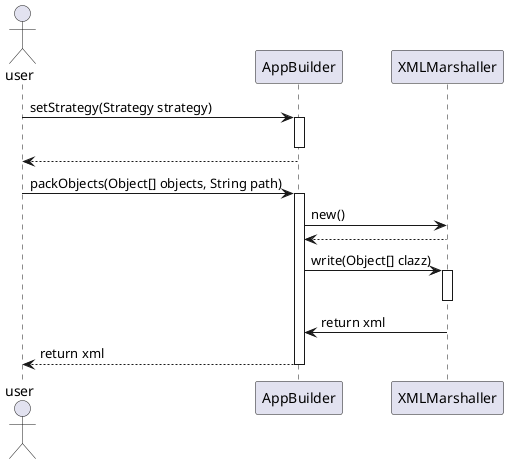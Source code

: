 @startuml
Actor user
user ->  AppBuilder:setStrategy(Strategy strategy)
activate AppBuilder
deactivate AppBuilder
AppBuilder --> user
user -> AppBuilder :packObjects(Object[] objects, String path)
activate AppBuilder
AppBuilder -> XMLMarshaller:new()
XMLMarshaller-->AppBuilder


AppBuilder -> XMLMarshaller: write(Object[] clazz)
activate XMLMarshaller
deactivate XMLMarshaller
XMLMarshaller->AppBuilder: return xml
AppBuilder-->user: return xml
deactivate AppBuilder

@enduml